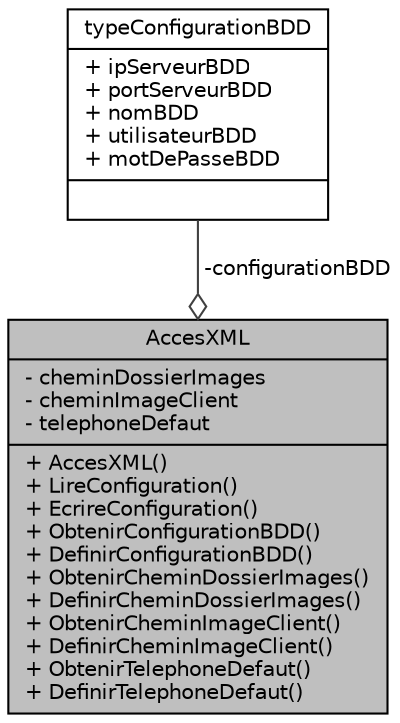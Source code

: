 digraph "AccesXML"
{
 // LATEX_PDF_SIZE
  edge [fontname="Helvetica",fontsize="10",labelfontname="Helvetica",labelfontsize="10"];
  node [fontname="Helvetica",fontsize="10",shape=record];
  Node1 [label="{AccesXML\n|- cheminDossierImages\l- cheminImageClient\l- telephoneDefaut\l|+ AccesXML()\l+ LireConfiguration()\l+ EcrireConfiguration()\l+ ObtenirConfigurationBDD()\l+ DefinirConfigurationBDD()\l+ ObtenirCheminDossierImages()\l+ DefinirCheminDossierImages()\l+ ObtenirCheminImageClient()\l+ DefinirCheminImageClient()\l+ ObtenirTelephoneDefaut()\l+ DefinirTelephoneDefaut()\l}",height=0.2,width=0.4,color="black", fillcolor="grey75", style="filled", fontcolor="black",tooltip=" "];
  Node2 -> Node1 [color="grey25",fontsize="10",style="solid",label=" -configurationBDD" ,arrowhead="odiamond"];
  Node2 [label="{typeConfigurationBDD\n|+ ipServeurBDD\l+ portServeurBDD\l+ nomBDD\l+ utilisateurBDD\l+ motDePasseBDD\l|}",height=0.2,width=0.4,color="black", fillcolor="white", style="filled",URL="$structtype_configuration_b_d_d.html",tooltip=" "];
}
